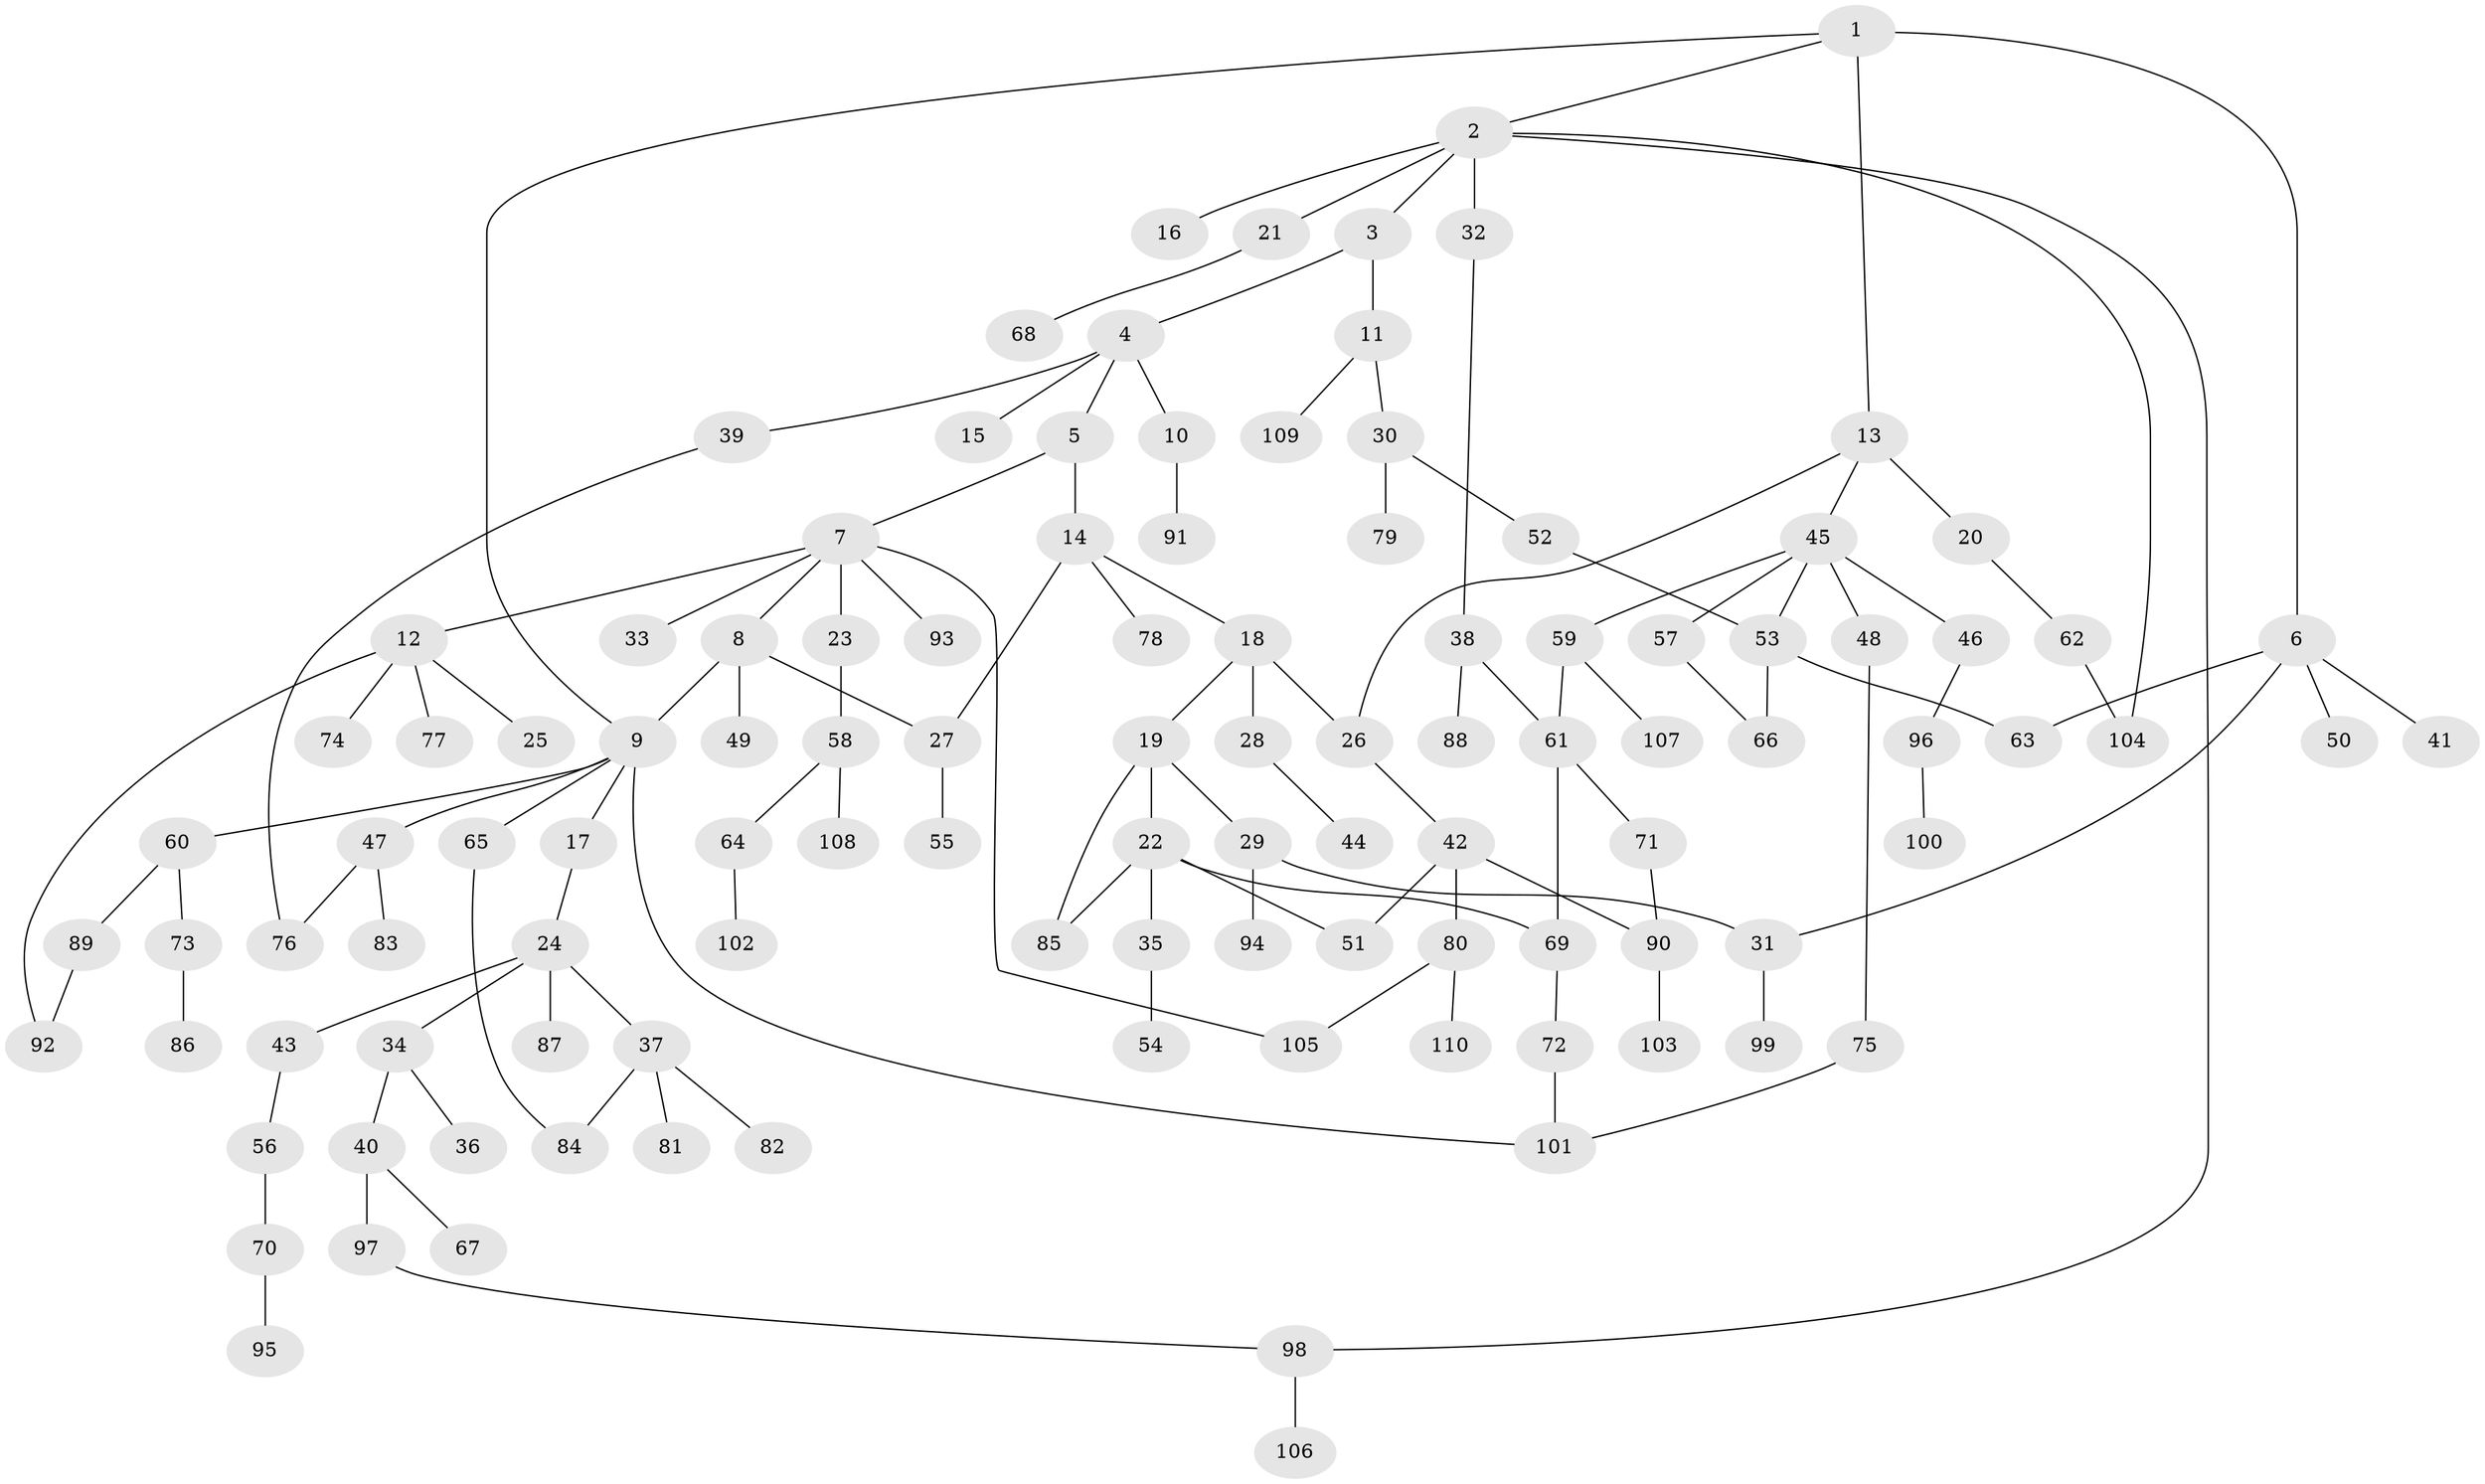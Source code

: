 // coarse degree distribution, {4: 0.11688311688311688, 7: 0.05194805194805195, 3: 0.12987012987012986, 5: 0.06493506493506493, 1: 0.37662337662337664, 2: 0.24675324675324675, 6: 0.012987012987012988}
// Generated by graph-tools (version 1.1) at 2025/16/03/04/25 18:16:52]
// undirected, 110 vertices, 129 edges
graph export_dot {
graph [start="1"]
  node [color=gray90,style=filled];
  1;
  2;
  3;
  4;
  5;
  6;
  7;
  8;
  9;
  10;
  11;
  12;
  13;
  14;
  15;
  16;
  17;
  18;
  19;
  20;
  21;
  22;
  23;
  24;
  25;
  26;
  27;
  28;
  29;
  30;
  31;
  32;
  33;
  34;
  35;
  36;
  37;
  38;
  39;
  40;
  41;
  42;
  43;
  44;
  45;
  46;
  47;
  48;
  49;
  50;
  51;
  52;
  53;
  54;
  55;
  56;
  57;
  58;
  59;
  60;
  61;
  62;
  63;
  64;
  65;
  66;
  67;
  68;
  69;
  70;
  71;
  72;
  73;
  74;
  75;
  76;
  77;
  78;
  79;
  80;
  81;
  82;
  83;
  84;
  85;
  86;
  87;
  88;
  89;
  90;
  91;
  92;
  93;
  94;
  95;
  96;
  97;
  98;
  99;
  100;
  101;
  102;
  103;
  104;
  105;
  106;
  107;
  108;
  109;
  110;
  1 -- 2;
  1 -- 6;
  1 -- 13;
  1 -- 9;
  2 -- 3;
  2 -- 16;
  2 -- 21;
  2 -- 32;
  2 -- 98;
  2 -- 104;
  3 -- 4;
  3 -- 11;
  4 -- 5;
  4 -- 10;
  4 -- 15;
  4 -- 39;
  5 -- 7;
  5 -- 14;
  6 -- 31;
  6 -- 41;
  6 -- 50;
  6 -- 63;
  7 -- 8;
  7 -- 12;
  7 -- 23;
  7 -- 33;
  7 -- 93;
  7 -- 105;
  8 -- 9;
  8 -- 49;
  8 -- 27;
  9 -- 17;
  9 -- 47;
  9 -- 60;
  9 -- 65;
  9 -- 101;
  10 -- 91;
  11 -- 30;
  11 -- 109;
  12 -- 25;
  12 -- 74;
  12 -- 77;
  12 -- 92;
  13 -- 20;
  13 -- 45;
  13 -- 26;
  14 -- 18;
  14 -- 27;
  14 -- 78;
  17 -- 24;
  18 -- 19;
  18 -- 26;
  18 -- 28;
  19 -- 22;
  19 -- 29;
  19 -- 85;
  20 -- 62;
  21 -- 68;
  22 -- 35;
  22 -- 69;
  22 -- 51;
  22 -- 85;
  23 -- 58;
  24 -- 34;
  24 -- 37;
  24 -- 43;
  24 -- 87;
  26 -- 42;
  27 -- 55;
  28 -- 44;
  29 -- 94;
  29 -- 31;
  30 -- 52;
  30 -- 79;
  31 -- 99;
  32 -- 38;
  34 -- 36;
  34 -- 40;
  35 -- 54;
  37 -- 81;
  37 -- 82;
  37 -- 84;
  38 -- 88;
  38 -- 61;
  39 -- 76;
  40 -- 67;
  40 -- 97;
  42 -- 51;
  42 -- 80;
  42 -- 90;
  43 -- 56;
  45 -- 46;
  45 -- 48;
  45 -- 57;
  45 -- 59;
  45 -- 53;
  46 -- 96;
  47 -- 76;
  47 -- 83;
  48 -- 75;
  52 -- 53;
  53 -- 66;
  53 -- 63;
  56 -- 70;
  57 -- 66;
  58 -- 64;
  58 -- 108;
  59 -- 61;
  59 -- 107;
  60 -- 73;
  60 -- 89;
  61 -- 71;
  61 -- 69;
  62 -- 104;
  64 -- 102;
  65 -- 84;
  69 -- 72;
  70 -- 95;
  71 -- 90;
  72 -- 101;
  73 -- 86;
  75 -- 101;
  80 -- 110;
  80 -- 105;
  89 -- 92;
  90 -- 103;
  96 -- 100;
  97 -- 98;
  98 -- 106;
}
